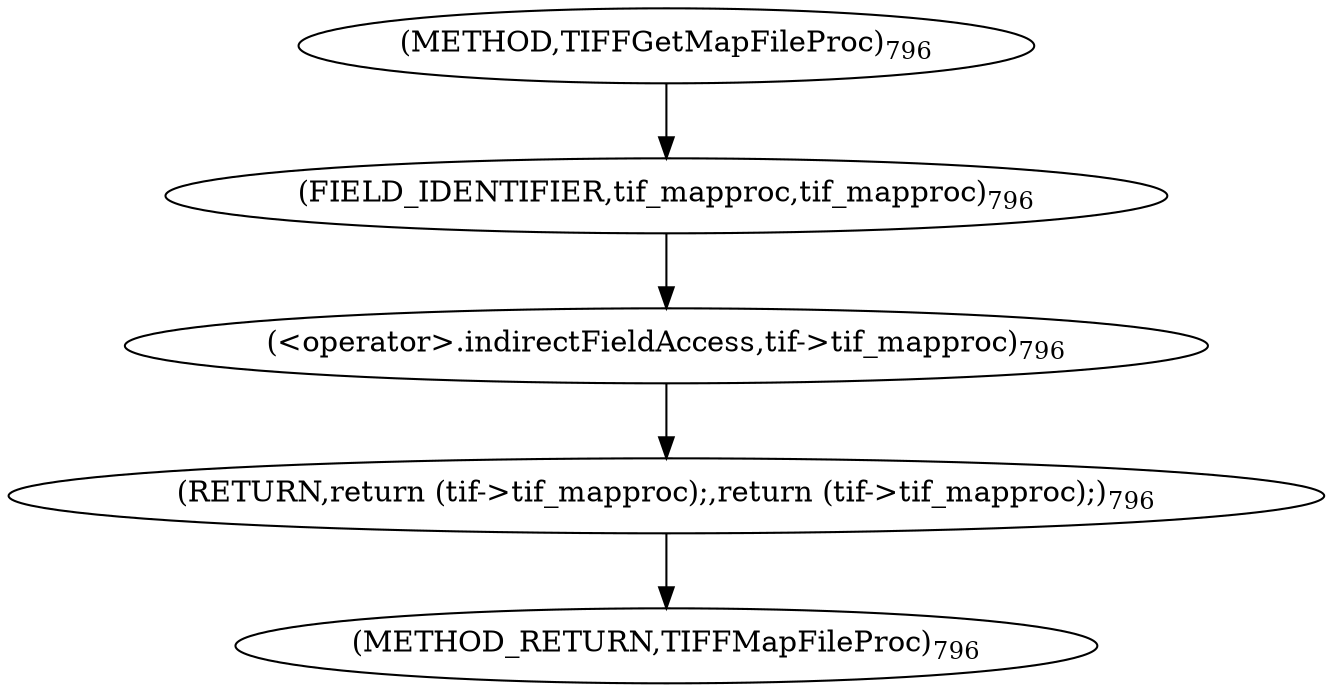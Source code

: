 digraph "TIFFGetMapFileProc" {  
"1682" [label = <(RETURN,return (tif-&gt;tif_mapproc);,return (tif-&gt;tif_mapproc);)<SUB>796</SUB>> ]
"1683" [label = <(&lt;operator&gt;.indirectFieldAccess,tif-&gt;tif_mapproc)<SUB>796</SUB>> ]
"1685" [label = <(FIELD_IDENTIFIER,tif_mapproc,tif_mapproc)<SUB>796</SUB>> ]
"1679" [label = <(METHOD,TIFFGetMapFileProc)<SUB>796</SUB>> ]
"1686" [label = <(METHOD_RETURN,TIFFMapFileProc)<SUB>796</SUB>> ]
  "1682" -> "1686" 
  "1683" -> "1682" 
  "1685" -> "1683" 
  "1679" -> "1685" 
}
